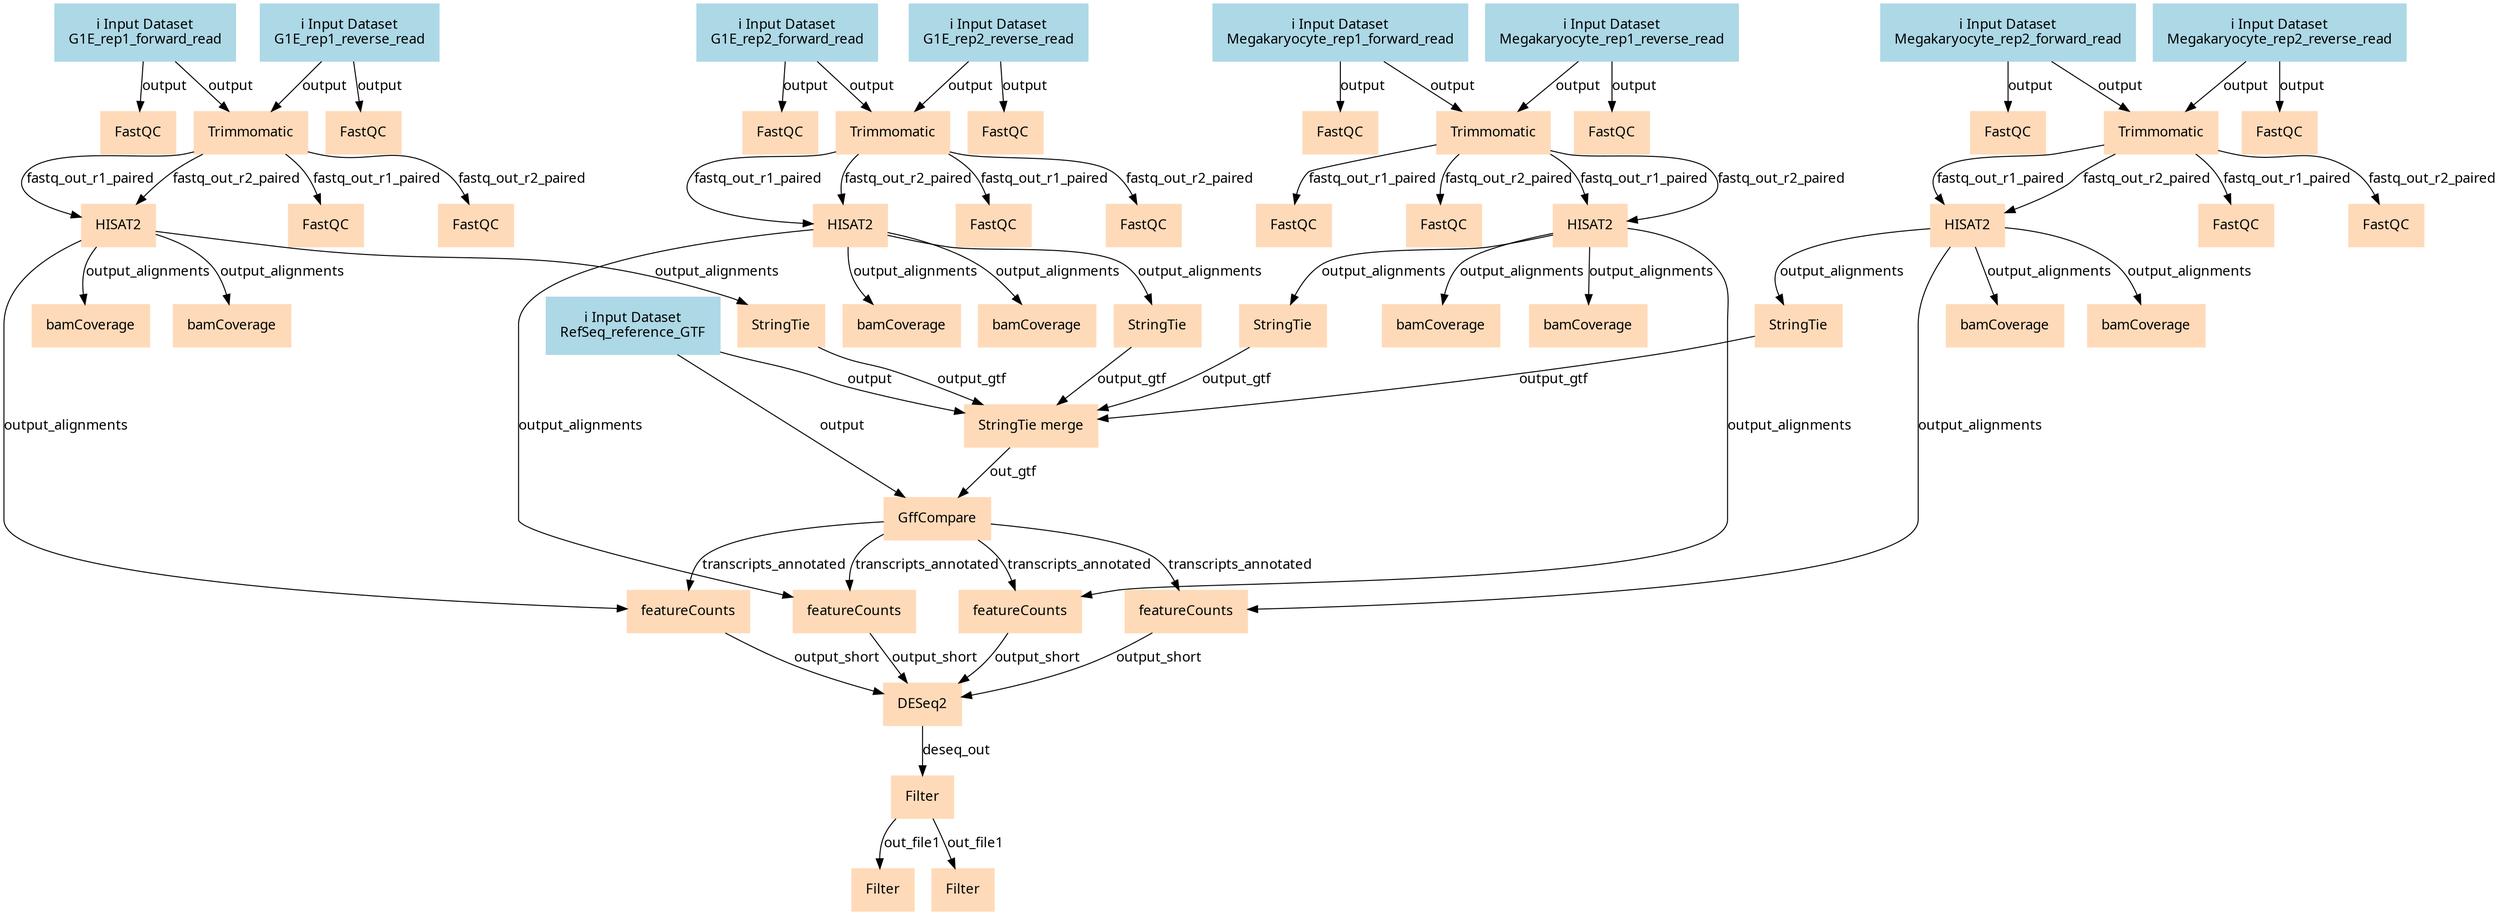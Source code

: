 digraph main {
  node [fontname="Atkinson Hyperlegible", shape=box, color=white,style=filled,color=peachpuff,margin="0.2,0.2"];
  edge [fontname="Atkinson Hyperlegible"];
  0[color=lightblue,label="ℹ️ Input Dataset\nG1E_rep1_forward_read"]
  1[color=lightblue,label="ℹ️ Input Dataset\nG1E_rep1_reverse_read"]
  2[color=lightblue,label="ℹ️ Input Dataset\nG1E_rep2_forward_read"]
  3[color=lightblue,label="ℹ️ Input Dataset\nG1E_rep2_reverse_read"]
  4[color=lightblue,label="ℹ️ Input Dataset\nMegakaryocyte_rep1_forward_read"]
  5[color=lightblue,label="ℹ️ Input Dataset\nMegakaryocyte_rep1_reverse_read"]
  6[color=lightblue,label="ℹ️ Input Dataset\nMegakaryocyte_rep2_forward_read"]
  7[color=lightblue,label="ℹ️ Input Dataset\nMegakaryocyte_rep2_reverse_read"]
  8[color=lightblue,label="ℹ️ Input Dataset\nRefSeq_reference_GTF"]
  9[label="FastQC"]
  0 -> 9 [label="output"]
  10[label="FastQC"]
  1 -> 10 [label="output"]
  11[label="Trimmomatic"]
  0 -> 11 [label="output"]
  1 -> 11 [label="output"]
  12[label="FastQC"]
  2 -> 12 [label="output"]
  13[label="FastQC"]
  3 -> 13 [label="output"]
  14[label="Trimmomatic"]
  2 -> 14 [label="output"]
  3 -> 14 [label="output"]
  15[label="FastQC"]
  4 -> 15 [label="output"]
  16[label="FastQC"]
  5 -> 16 [label="output"]
  17[label="Trimmomatic"]
  4 -> 17 [label="output"]
  5 -> 17 [label="output"]
  18[label="FastQC"]
  6 -> 18 [label="output"]
  19[label="FastQC"]
  7 -> 19 [label="output"]
  20[label="Trimmomatic"]
  6 -> 20 [label="output"]
  7 -> 20 [label="output"]
  21[label="HISAT2"]
  11 -> 21 [label="fastq_out_r1_paired"]
  11 -> 21 [label="fastq_out_r2_paired"]
  22[label="FastQC"]
  11 -> 22 [label="fastq_out_r1_paired"]
  23[label="FastQC"]
  11 -> 23 [label="fastq_out_r2_paired"]
  24[label="HISAT2"]
  14 -> 24 [label="fastq_out_r1_paired"]
  14 -> 24 [label="fastq_out_r2_paired"]
  25[label="FastQC"]
  14 -> 25 [label="fastq_out_r1_paired"]
  26[label="FastQC"]
  14 -> 26 [label="fastq_out_r2_paired"]
  27[label="HISAT2"]
  17 -> 27 [label="fastq_out_r1_paired"]
  17 -> 27 [label="fastq_out_r2_paired"]
  28[label="FastQC"]
  17 -> 28 [label="fastq_out_r1_paired"]
  29[label="FastQC"]
  17 -> 29 [label="fastq_out_r2_paired"]
  30[label="HISAT2"]
  20 -> 30 [label="fastq_out_r1_paired"]
  20 -> 30 [label="fastq_out_r2_paired"]
  31[label="FastQC"]
  20 -> 31 [label="fastq_out_r1_paired"]
  32[label="FastQC"]
  20 -> 32 [label="fastq_out_r2_paired"]
  33[label="StringTie"]
  21 -> 33 [label="output_alignments"]
  34[label="bamCoverage"]
  21 -> 34 [label="output_alignments"]
  35[label="bamCoverage"]
  21 -> 35 [label="output_alignments"]
  36[label="StringTie"]
  24 -> 36 [label="output_alignments"]
  37[label="bamCoverage"]
  24 -> 37 [label="output_alignments"]
  38[label="bamCoverage"]
  24 -> 38 [label="output_alignments"]
  39[label="StringTie"]
  27 -> 39 [label="output_alignments"]
  40[label="bamCoverage"]
  27 -> 40 [label="output_alignments"]
  41[label="bamCoverage"]
  27 -> 41 [label="output_alignments"]
  42[label="StringTie"]
  30 -> 42 [label="output_alignments"]
  43[label="bamCoverage"]
  30 -> 43 [label="output_alignments"]
  44[label="bamCoverage"]
  30 -> 44 [label="output_alignments"]
  45[label="StringTie merge"]
  8 -> 45 [label="output"]
  33 -> 45 [label="output_gtf"]
  36 -> 45 [label="output_gtf"]
  42 -> 45 [label="output_gtf"]
  39 -> 45 [label="output_gtf"]
  46[label="GffCompare"]
  8 -> 46 [label="output"]
  45 -> 46 [label="out_gtf"]
  47[label="featureCounts"]
  21 -> 47 [label="output_alignments"]
  46 -> 47 [label="transcripts_annotated"]
  48[label="featureCounts"]
  24 -> 48 [label="output_alignments"]
  46 -> 48 [label="transcripts_annotated"]
  49[label="featureCounts"]
  27 -> 49 [label="output_alignments"]
  46 -> 49 [label="transcripts_annotated"]
  50[label="featureCounts"]
  30 -> 50 [label="output_alignments"]
  46 -> 50 [label="transcripts_annotated"]
  51[label="DESeq2"]
  47 -> 51 [label="output_short"]
  48 -> 51 [label="output_short"]
  49 -> 51 [label="output_short"]
  50 -> 51 [label="output_short"]
  52[label="Filter"]
  51 -> 52 [label="deseq_out"]
  53[label="Filter"]
  52 -> 53 [label="out_file1"]
  54[label="Filter"]
  52 -> 54 [label="out_file1"]
}